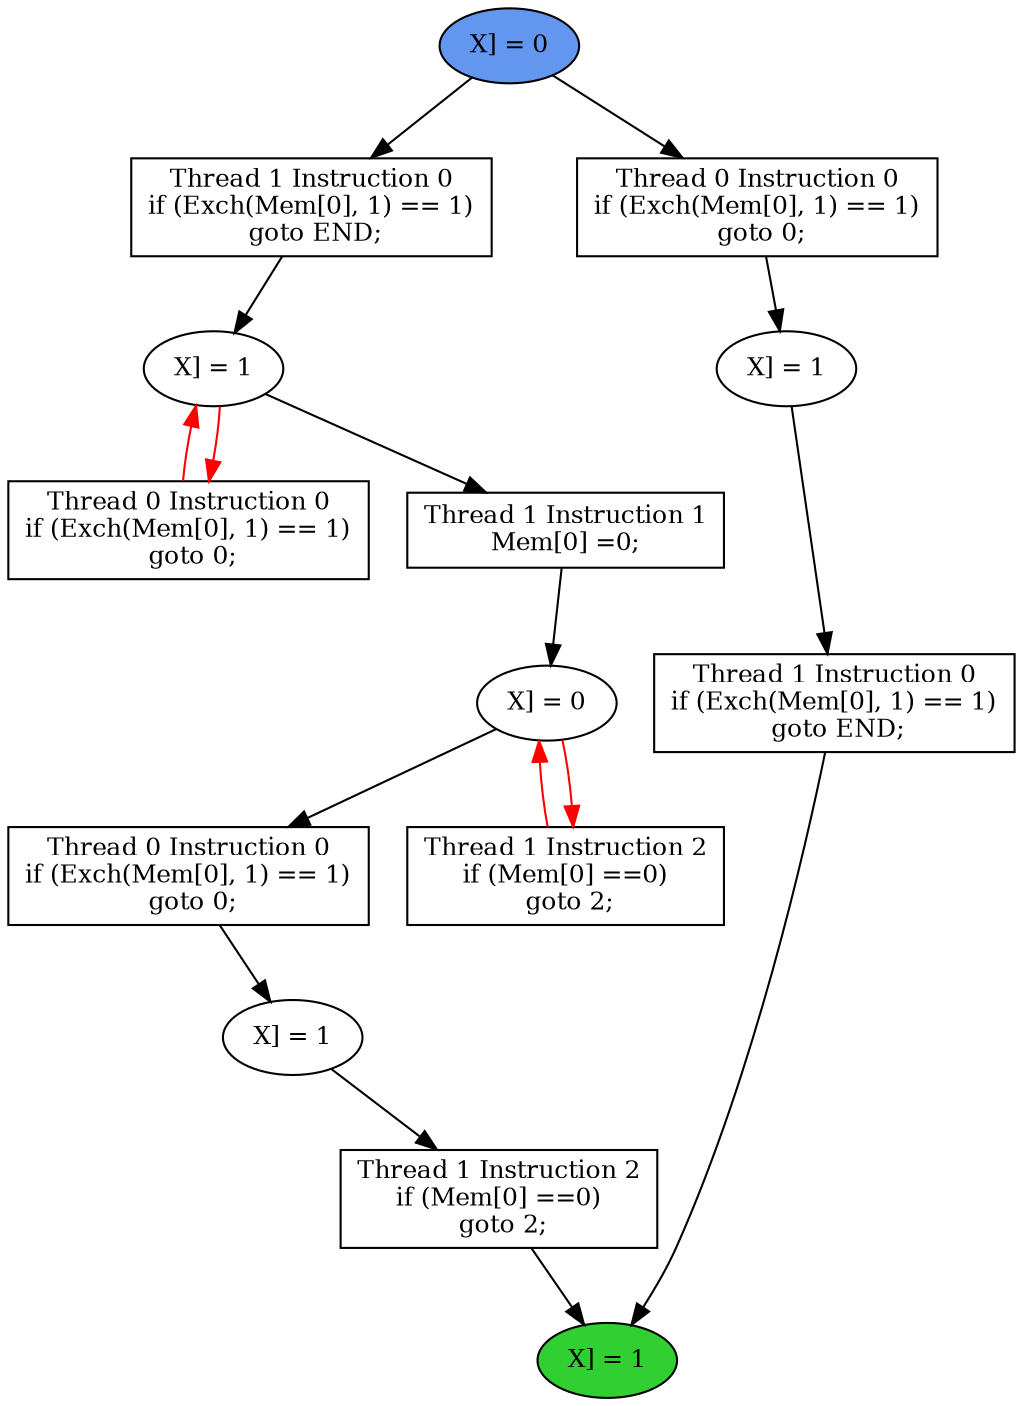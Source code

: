 digraph "graph" {
graph [fontsize=12]
node [fontsize=12]
edge [fontsize=12]
rankdir=TB;
"N13" -> "N9" [uuid = "<A0, END>", color = "#000000", fontcolor = "#ffffff", style = "solid", label = "", dir = "forward", weight = "1"]
"N10" -> "N9" [uuid = "<A1, END>", color = "#000000", fontcolor = "#ffffff", style = "solid", label = "", dir = "forward", weight = "1"]
"N25" -> "N24" [uuid = "<A2, S3>", color = "#000000", fontcolor = "#ffffff", style = "solid", label = "", dir = "forward", weight = "1"]
"N24" -> "N20" [uuid = "<A3, S3>", color = "#ff0000", fontcolor = "#ffffff", style = "solid", label = "", dir = "back", weight = "1"]
"N15" -> "N14" [uuid = "<A4, S2>", color = "#000000", fontcolor = "#ffffff", style = "solid", label = "", dir = "forward", weight = "1"]
"N12" -> "N11" [uuid = "<A5, S1>", color = "#000000", fontcolor = "#ffffff", style = "solid", label = "", dir = "forward", weight = "1"]
"N23" -> "N22" [uuid = "<A6, S0>", color = "#000000", fontcolor = "#ffffff", style = "solid", label = "", dir = "forward", weight = "1"]
"N22" -> "N21" [uuid = "<A7, S0>", color = "#ff0000", fontcolor = "#ffffff", style = "solid", label = "", dir = "back", weight = "1"]
"N14" -> "N13" [uuid = "<A0, S2>", color = "#000000", fontcolor = "#ffffff", style = "solid", label = "", dir = "forward", weight = "1"]
"N11" -> "N10" [uuid = "<A1, S1>", color = "#000000", fontcolor = "#ffffff", style = "solid", label = "", dir = "forward", weight = "1"]
"N26" -> "N25" [uuid = "<A2, START>", color = "#000000", fontcolor = "#ffffff", style = "solid", label = "", dir = "forward", weight = "1"]
"N24" -> "N20" [uuid = "<A3, S3>", color = "#ff0000", fontcolor = "#ffffff", style = "solid", label = "", dir = "forward", weight = "1"]
"N22" -> "N15" [uuid = "<A4, S0>", color = "#000000", fontcolor = "#ffffff", style = "solid", label = "", dir = "forward", weight = "1"]
"N26" -> "N12" [uuid = "<A5, START>", color = "#000000", fontcolor = "#ffffff", style = "solid", label = "", dir = "forward", weight = "1"]
"N24" -> "N23" [uuid = "<A6, S3>", color = "#000000", fontcolor = "#ffffff", style = "solid", label = "", dir = "forward", weight = "1"]
"N22" -> "N21" [uuid = "<A7, S0>", color = "#ff0000", fontcolor = "#ffffff", style = "solid", label = "", dir = "forward", weight = "1"]
"N9" [uuid="END", label="X] = 1", fillcolor = "#31cf31", fontcolor = "#000000", shape = "ellipse", style = "filled, solid"]
"N10" [uuid="A1", label="Thread 1 Instruction 0
if (Exch(Mem[0], 1) == 1)
 goto END;", fillcolor = "#ffffff", fontcolor = "#000000", shape = "box", style = "filled, solid"]
"N11" [uuid="S1", label="X] = 1", fillcolor = "#ffffff", fontcolor = "#000000", shape = "ellipse", style = "filled, solid"]
"N12" [uuid="A5", label="Thread 0 Instruction 0
if (Exch(Mem[0], 1) == 1)
 goto 0;", fillcolor = "#ffffff", fontcolor = "#000000", shape = "box", style = "filled, solid"]
"N13" [uuid="A0", label="Thread 1 Instruction 2
if (Mem[0] ==0)
 goto 2;", fillcolor = "#ffffff", fontcolor = "#000000", shape = "box", style = "filled, solid"]
"N14" [uuid="S2", label="X] = 1", fillcolor = "#ffffff", fontcolor = "#000000", shape = "ellipse", style = "filled, solid"]
"N15" [uuid="A4", label="Thread 0 Instruction 0
if (Exch(Mem[0], 1) == 1)
 goto 0;", fillcolor = "#ffffff", fontcolor = "#000000", shape = "box", style = "filled, solid"]
"N20" [uuid="A3", label="Thread 0 Instruction 0
if (Exch(Mem[0], 1) == 1)
 goto 0;", fillcolor = "#ffffff", fontcolor = "#000000", shape = "box", style = "filled, solid"]
"N21" [uuid="A7", label="Thread 1 Instruction 2
if (Mem[0] ==0)
 goto 2;", fillcolor = "#ffffff", fontcolor = "#000000", shape = "box", style = "filled, solid"]
"N22" [uuid="S0", label="X] = 0", fillcolor = "#ffffff", fontcolor = "#000000", shape = "ellipse", style = "filled, solid"]
"N23" [uuid="A6", label="Thread 1 Instruction 1
Mem[0] =0;", fillcolor = "#ffffff", fontcolor = "#000000", shape = "box", style = "filled, solid"]
"N24" [uuid="S3", label="X] = 1", fillcolor = "#ffffff", fontcolor = "#000000", shape = "ellipse", style = "filled, solid"]
"N25" [uuid="A2", label="Thread 1 Instruction 0
if (Exch(Mem[0], 1) == 1)
 goto END;", fillcolor = "#ffffff", fontcolor = "#000000", shape = "box", style = "filled, solid"]
"N26" [uuid="START", label="X] = 0", fillcolor = "#6396ef", fontcolor = "#000000", shape = "ellipse", style = "filled, solid"]
}